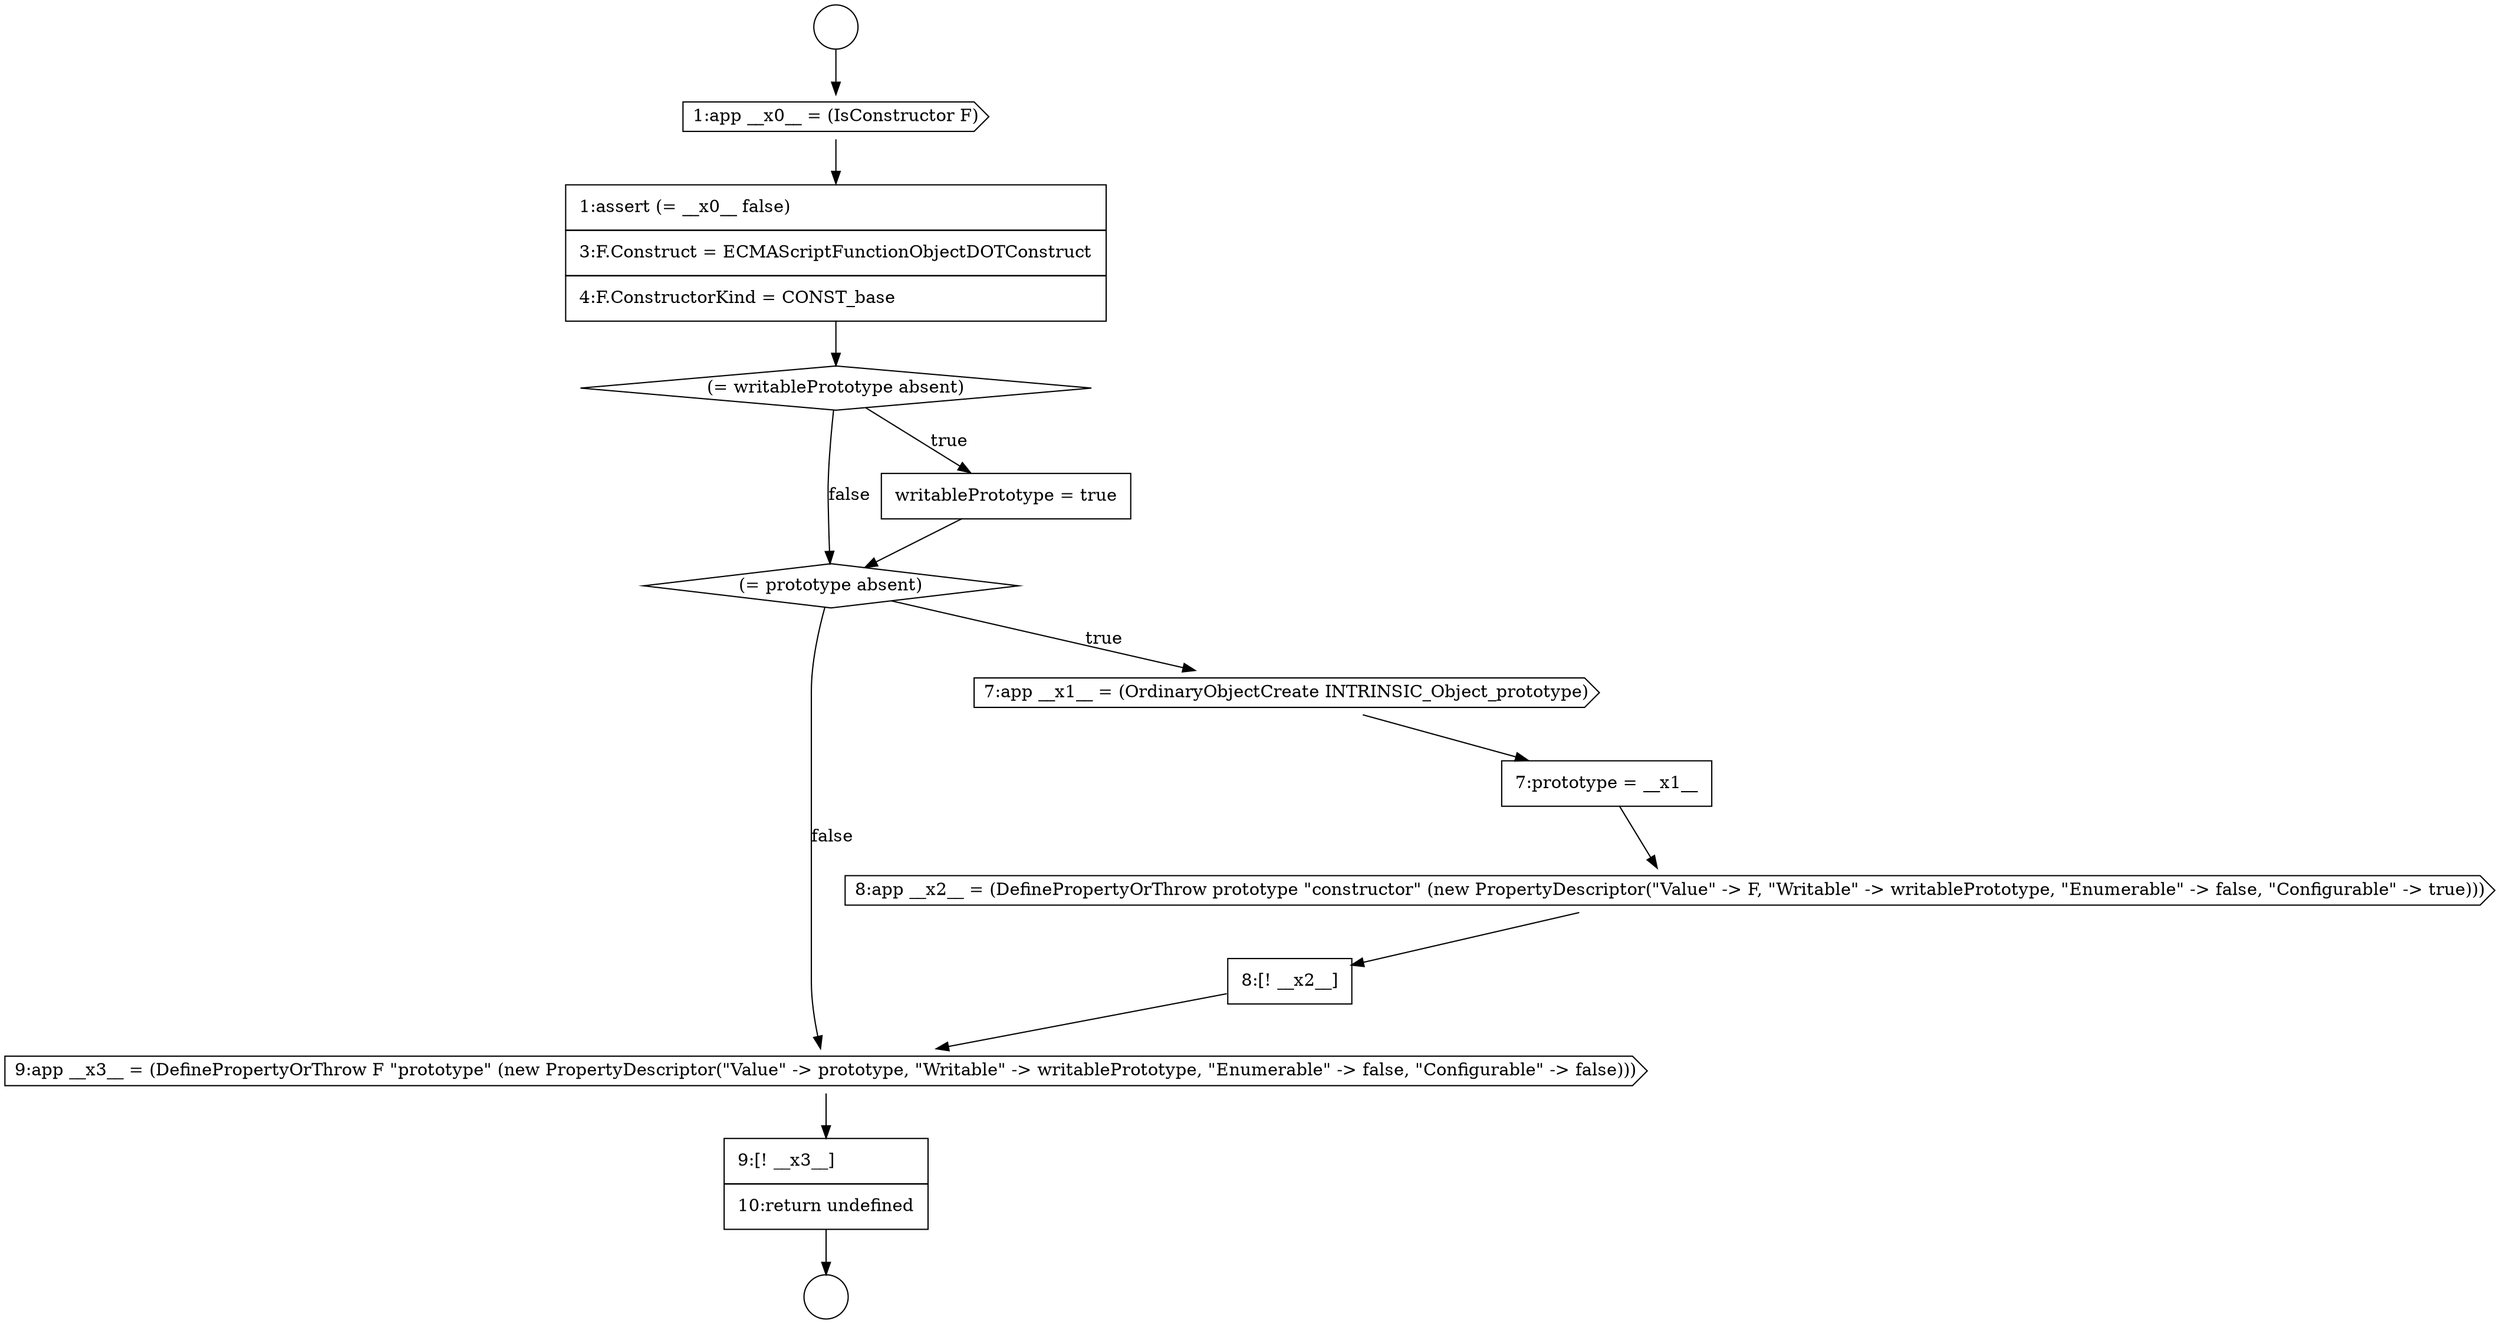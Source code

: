 digraph {
  node2341 [shape=circle label=" " color="black" fillcolor="white" style=filled]
  node2348 [shape=none, margin=0, label=<<font color="black">
    <table border="0" cellborder="1" cellspacing="0" cellpadding="10">
      <tr><td align="left">7:prototype = __x1__</td></tr>
    </table>
  </font>> color="black" fillcolor="white" style=filled]
  node2349 [shape=cds, label=<<font color="black">8:app __x2__ = (DefinePropertyOrThrow prototype &quot;constructor&quot; (new PropertyDescriptor(&quot;Value&quot; -&gt; F, &quot;Writable&quot; -&gt; writablePrototype, &quot;Enumerable&quot; -&gt; false, &quot;Configurable&quot; -&gt; true)))</font>> color="black" fillcolor="white" style=filled]
  node2346 [shape=diamond, label=<<font color="black">(= prototype absent)</font>> color="black" fillcolor="white" style=filled]
  node2343 [shape=none, margin=0, label=<<font color="black">
    <table border="0" cellborder="1" cellspacing="0" cellpadding="10">
      <tr><td align="left">1:assert (= __x0__ false)</td></tr>
      <tr><td align="left">3:F.Construct = ECMAScriptFunctionObjectDOTConstruct</td></tr>
      <tr><td align="left">4:F.ConstructorKind = CONST_base</td></tr>
    </table>
  </font>> color="black" fillcolor="white" style=filled]
  node2350 [shape=none, margin=0, label=<<font color="black">
    <table border="0" cellborder="1" cellspacing="0" cellpadding="10">
      <tr><td align="left">8:[! __x2__]</td></tr>
    </table>
  </font>> color="black" fillcolor="white" style=filled]
  node2340 [shape=circle label=" " color="black" fillcolor="white" style=filled]
  node2351 [shape=cds, label=<<font color="black">9:app __x3__ = (DefinePropertyOrThrow F &quot;prototype&quot; (new PropertyDescriptor(&quot;Value&quot; -&gt; prototype, &quot;Writable&quot; -&gt; writablePrototype, &quot;Enumerable&quot; -&gt; false, &quot;Configurable&quot; -&gt; false)))</font>> color="black" fillcolor="white" style=filled]
  node2345 [shape=none, margin=0, label=<<font color="black">
    <table border="0" cellborder="1" cellspacing="0" cellpadding="10">
      <tr><td align="left">writablePrototype = true</td></tr>
    </table>
  </font>> color="black" fillcolor="white" style=filled]
  node2344 [shape=diamond, label=<<font color="black">(= writablePrototype absent)</font>> color="black" fillcolor="white" style=filled]
  node2352 [shape=none, margin=0, label=<<font color="black">
    <table border="0" cellborder="1" cellspacing="0" cellpadding="10">
      <tr><td align="left">9:[! __x3__]</td></tr>
      <tr><td align="left">10:return undefined</td></tr>
    </table>
  </font>> color="black" fillcolor="white" style=filled]
  node2347 [shape=cds, label=<<font color="black">7:app __x1__ = (OrdinaryObjectCreate INTRINSIC_Object_prototype)</font>> color="black" fillcolor="white" style=filled]
  node2342 [shape=cds, label=<<font color="black">1:app __x0__ = (IsConstructor F)</font>> color="black" fillcolor="white" style=filled]
  node2352 -> node2341 [ color="black"]
  node2343 -> node2344 [ color="black"]
  node2344 -> node2345 [label=<<font color="black">true</font>> color="black"]
  node2344 -> node2346 [label=<<font color="black">false</font>> color="black"]
  node2350 -> node2351 [ color="black"]
  node2342 -> node2343 [ color="black"]
  node2346 -> node2347 [label=<<font color="black">true</font>> color="black"]
  node2346 -> node2351 [label=<<font color="black">false</font>> color="black"]
  node2340 -> node2342 [ color="black"]
  node2348 -> node2349 [ color="black"]
  node2351 -> node2352 [ color="black"]
  node2345 -> node2346 [ color="black"]
  node2349 -> node2350 [ color="black"]
  node2347 -> node2348 [ color="black"]
}

